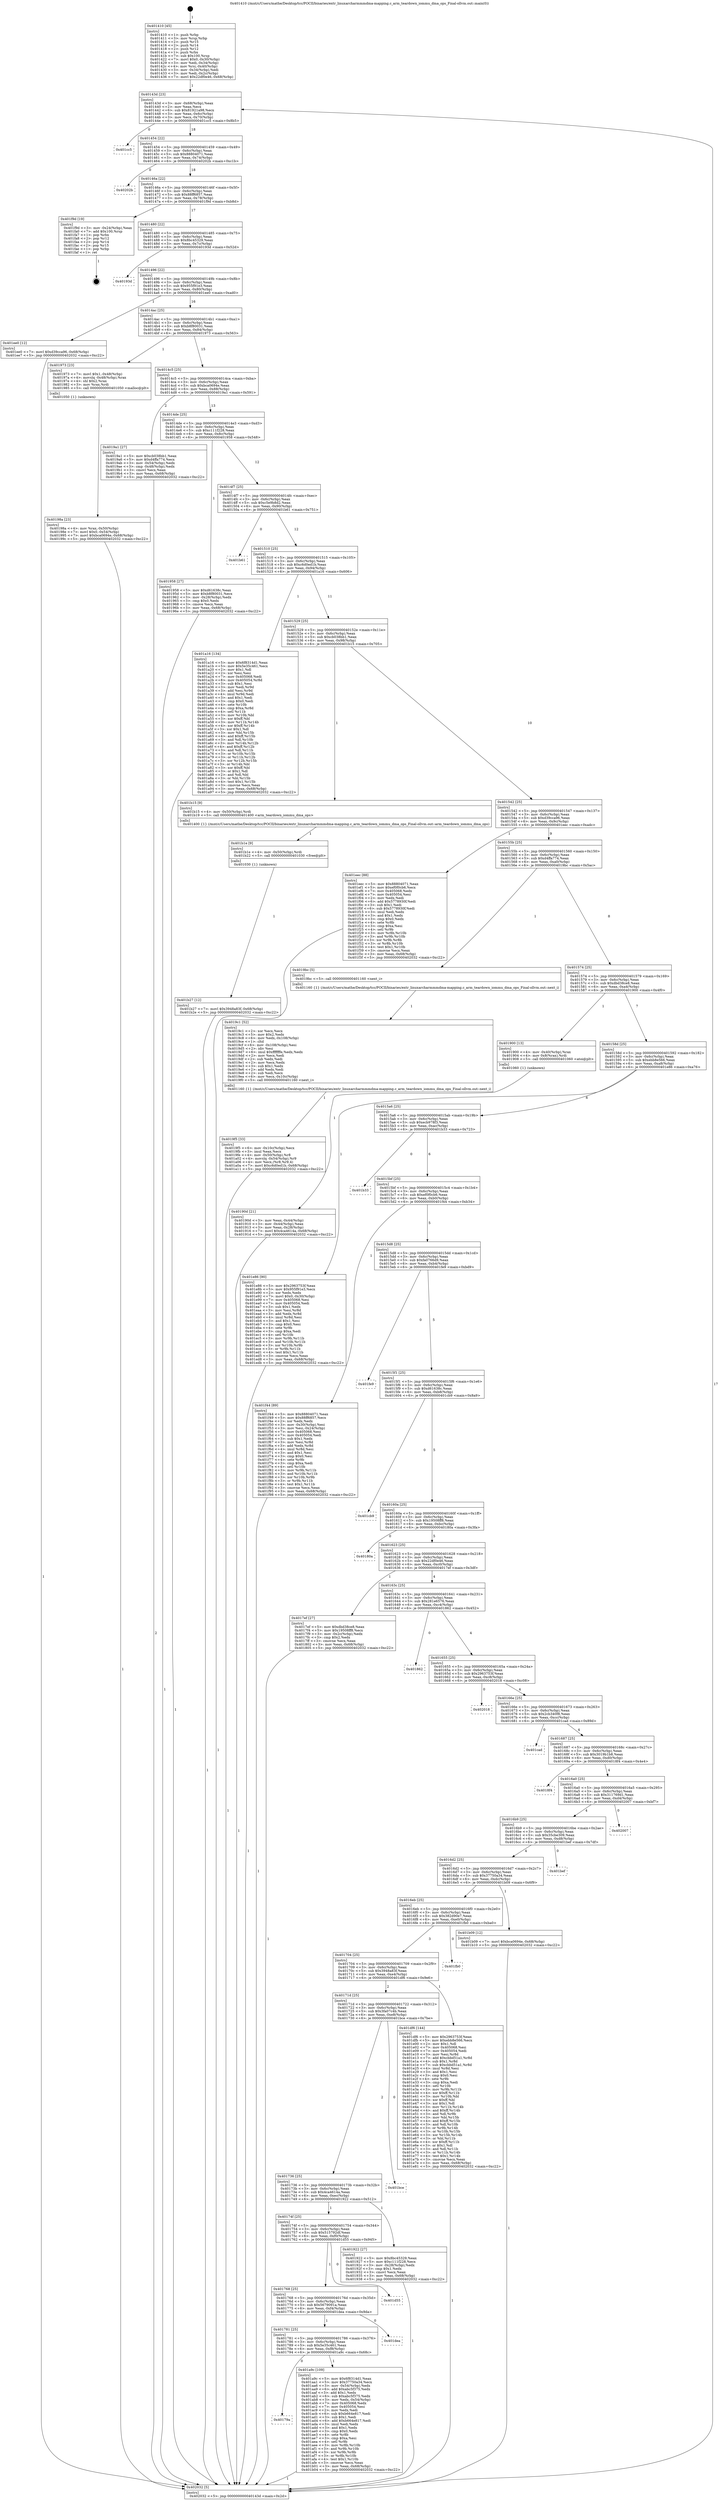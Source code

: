 digraph "0x401410" {
  label = "0x401410 (/mnt/c/Users/mathe/Desktop/tcc/POCII/binaries/extr_linuxarcharmmmdma-mapping.c_arm_teardown_iommu_dma_ops_Final-ollvm.out::main(0))"
  labelloc = "t"
  node[shape=record]

  Entry [label="",width=0.3,height=0.3,shape=circle,fillcolor=black,style=filled]
  "0x40143d" [label="{
     0x40143d [23]\l
     | [instrs]\l
     &nbsp;&nbsp;0x40143d \<+3\>: mov -0x68(%rbp),%eax\l
     &nbsp;&nbsp;0x401440 \<+2\>: mov %eax,%ecx\l
     &nbsp;&nbsp;0x401442 \<+6\>: sub $0x81921a98,%ecx\l
     &nbsp;&nbsp;0x401448 \<+3\>: mov %eax,-0x6c(%rbp)\l
     &nbsp;&nbsp;0x40144b \<+3\>: mov %ecx,-0x70(%rbp)\l
     &nbsp;&nbsp;0x40144e \<+6\>: je 0000000000401cc5 \<main+0x8b5\>\l
  }"]
  "0x401cc5" [label="{
     0x401cc5\l
  }", style=dashed]
  "0x401454" [label="{
     0x401454 [22]\l
     | [instrs]\l
     &nbsp;&nbsp;0x401454 \<+5\>: jmp 0000000000401459 \<main+0x49\>\l
     &nbsp;&nbsp;0x401459 \<+3\>: mov -0x6c(%rbp),%eax\l
     &nbsp;&nbsp;0x40145c \<+5\>: sub $0x88804071,%eax\l
     &nbsp;&nbsp;0x401461 \<+3\>: mov %eax,-0x74(%rbp)\l
     &nbsp;&nbsp;0x401464 \<+6\>: je 000000000040202b \<main+0xc1b\>\l
  }"]
  Exit [label="",width=0.3,height=0.3,shape=circle,fillcolor=black,style=filled,peripheries=2]
  "0x40202b" [label="{
     0x40202b\l
  }", style=dashed]
  "0x40146a" [label="{
     0x40146a [22]\l
     | [instrs]\l
     &nbsp;&nbsp;0x40146a \<+5\>: jmp 000000000040146f \<main+0x5f\>\l
     &nbsp;&nbsp;0x40146f \<+3\>: mov -0x6c(%rbp),%eax\l
     &nbsp;&nbsp;0x401472 \<+5\>: sub $0x88ff6857,%eax\l
     &nbsp;&nbsp;0x401477 \<+3\>: mov %eax,-0x78(%rbp)\l
     &nbsp;&nbsp;0x40147a \<+6\>: je 0000000000401f9d \<main+0xb8d\>\l
  }"]
  "0x401b27" [label="{
     0x401b27 [12]\l
     | [instrs]\l
     &nbsp;&nbsp;0x401b27 \<+7\>: movl $0x3948a83f,-0x68(%rbp)\l
     &nbsp;&nbsp;0x401b2e \<+5\>: jmp 0000000000402032 \<main+0xc22\>\l
  }"]
  "0x401f9d" [label="{
     0x401f9d [19]\l
     | [instrs]\l
     &nbsp;&nbsp;0x401f9d \<+3\>: mov -0x24(%rbp),%eax\l
     &nbsp;&nbsp;0x401fa0 \<+7\>: add $0x100,%rsp\l
     &nbsp;&nbsp;0x401fa7 \<+1\>: pop %rbx\l
     &nbsp;&nbsp;0x401fa8 \<+2\>: pop %r12\l
     &nbsp;&nbsp;0x401faa \<+2\>: pop %r14\l
     &nbsp;&nbsp;0x401fac \<+2\>: pop %r15\l
     &nbsp;&nbsp;0x401fae \<+1\>: pop %rbp\l
     &nbsp;&nbsp;0x401faf \<+1\>: ret\l
  }"]
  "0x401480" [label="{
     0x401480 [22]\l
     | [instrs]\l
     &nbsp;&nbsp;0x401480 \<+5\>: jmp 0000000000401485 \<main+0x75\>\l
     &nbsp;&nbsp;0x401485 \<+3\>: mov -0x6c(%rbp),%eax\l
     &nbsp;&nbsp;0x401488 \<+5\>: sub $0x8bc45329,%eax\l
     &nbsp;&nbsp;0x40148d \<+3\>: mov %eax,-0x7c(%rbp)\l
     &nbsp;&nbsp;0x401490 \<+6\>: je 000000000040193d \<main+0x52d\>\l
  }"]
  "0x401b1e" [label="{
     0x401b1e [9]\l
     | [instrs]\l
     &nbsp;&nbsp;0x401b1e \<+4\>: mov -0x50(%rbp),%rdi\l
     &nbsp;&nbsp;0x401b22 \<+5\>: call 0000000000401030 \<free@plt\>\l
     | [calls]\l
     &nbsp;&nbsp;0x401030 \{1\} (unknown)\l
  }"]
  "0x40193d" [label="{
     0x40193d\l
  }", style=dashed]
  "0x401496" [label="{
     0x401496 [22]\l
     | [instrs]\l
     &nbsp;&nbsp;0x401496 \<+5\>: jmp 000000000040149b \<main+0x8b\>\l
     &nbsp;&nbsp;0x40149b \<+3\>: mov -0x6c(%rbp),%eax\l
     &nbsp;&nbsp;0x40149e \<+5\>: sub $0x955f91e3,%eax\l
     &nbsp;&nbsp;0x4014a3 \<+3\>: mov %eax,-0x80(%rbp)\l
     &nbsp;&nbsp;0x4014a6 \<+6\>: je 0000000000401ee0 \<main+0xad0\>\l
  }"]
  "0x40179a" [label="{
     0x40179a\l
  }", style=dashed]
  "0x401ee0" [label="{
     0x401ee0 [12]\l
     | [instrs]\l
     &nbsp;&nbsp;0x401ee0 \<+7\>: movl $0xd39cca96,-0x68(%rbp)\l
     &nbsp;&nbsp;0x401ee7 \<+5\>: jmp 0000000000402032 \<main+0xc22\>\l
  }"]
  "0x4014ac" [label="{
     0x4014ac [25]\l
     | [instrs]\l
     &nbsp;&nbsp;0x4014ac \<+5\>: jmp 00000000004014b1 \<main+0xa1\>\l
     &nbsp;&nbsp;0x4014b1 \<+3\>: mov -0x6c(%rbp),%eax\l
     &nbsp;&nbsp;0x4014b4 \<+5\>: sub $0xb8f80031,%eax\l
     &nbsp;&nbsp;0x4014b9 \<+6\>: mov %eax,-0x84(%rbp)\l
     &nbsp;&nbsp;0x4014bf \<+6\>: je 0000000000401973 \<main+0x563\>\l
  }"]
  "0x401a9c" [label="{
     0x401a9c [109]\l
     | [instrs]\l
     &nbsp;&nbsp;0x401a9c \<+5\>: mov $0x6f8314d1,%eax\l
     &nbsp;&nbsp;0x401aa1 \<+5\>: mov $0x37750a34,%ecx\l
     &nbsp;&nbsp;0x401aa6 \<+3\>: mov -0x54(%rbp),%edx\l
     &nbsp;&nbsp;0x401aa9 \<+6\>: add $0xabc5f375,%edx\l
     &nbsp;&nbsp;0x401aaf \<+3\>: add $0x1,%edx\l
     &nbsp;&nbsp;0x401ab2 \<+6\>: sub $0xabc5f375,%edx\l
     &nbsp;&nbsp;0x401ab8 \<+3\>: mov %edx,-0x54(%rbp)\l
     &nbsp;&nbsp;0x401abb \<+7\>: mov 0x405068,%edx\l
     &nbsp;&nbsp;0x401ac2 \<+7\>: mov 0x405054,%esi\l
     &nbsp;&nbsp;0x401ac9 \<+2\>: mov %edx,%edi\l
     &nbsp;&nbsp;0x401acb \<+6\>: sub $0xb664e817,%edi\l
     &nbsp;&nbsp;0x401ad1 \<+3\>: sub $0x1,%edi\l
     &nbsp;&nbsp;0x401ad4 \<+6\>: add $0xb664e817,%edi\l
     &nbsp;&nbsp;0x401ada \<+3\>: imul %edi,%edx\l
     &nbsp;&nbsp;0x401add \<+3\>: and $0x1,%edx\l
     &nbsp;&nbsp;0x401ae0 \<+3\>: cmp $0x0,%edx\l
     &nbsp;&nbsp;0x401ae3 \<+4\>: sete %r8b\l
     &nbsp;&nbsp;0x401ae7 \<+3\>: cmp $0xa,%esi\l
     &nbsp;&nbsp;0x401aea \<+4\>: setl %r9b\l
     &nbsp;&nbsp;0x401aee \<+3\>: mov %r8b,%r10b\l
     &nbsp;&nbsp;0x401af1 \<+3\>: and %r9b,%r10b\l
     &nbsp;&nbsp;0x401af4 \<+3\>: xor %r9b,%r8b\l
     &nbsp;&nbsp;0x401af7 \<+3\>: or %r8b,%r10b\l
     &nbsp;&nbsp;0x401afa \<+4\>: test $0x1,%r10b\l
     &nbsp;&nbsp;0x401afe \<+3\>: cmovne %ecx,%eax\l
     &nbsp;&nbsp;0x401b01 \<+3\>: mov %eax,-0x68(%rbp)\l
     &nbsp;&nbsp;0x401b04 \<+5\>: jmp 0000000000402032 \<main+0xc22\>\l
  }"]
  "0x401973" [label="{
     0x401973 [23]\l
     | [instrs]\l
     &nbsp;&nbsp;0x401973 \<+7\>: movl $0x1,-0x48(%rbp)\l
     &nbsp;&nbsp;0x40197a \<+4\>: movslq -0x48(%rbp),%rax\l
     &nbsp;&nbsp;0x40197e \<+4\>: shl $0x2,%rax\l
     &nbsp;&nbsp;0x401982 \<+3\>: mov %rax,%rdi\l
     &nbsp;&nbsp;0x401985 \<+5\>: call 0000000000401050 \<malloc@plt\>\l
     | [calls]\l
     &nbsp;&nbsp;0x401050 \{1\} (unknown)\l
  }"]
  "0x4014c5" [label="{
     0x4014c5 [25]\l
     | [instrs]\l
     &nbsp;&nbsp;0x4014c5 \<+5\>: jmp 00000000004014ca \<main+0xba\>\l
     &nbsp;&nbsp;0x4014ca \<+3\>: mov -0x6c(%rbp),%eax\l
     &nbsp;&nbsp;0x4014cd \<+5\>: sub $0xbca0694e,%eax\l
     &nbsp;&nbsp;0x4014d2 \<+6\>: mov %eax,-0x88(%rbp)\l
     &nbsp;&nbsp;0x4014d8 \<+6\>: je 00000000004019a1 \<main+0x591\>\l
  }"]
  "0x401781" [label="{
     0x401781 [25]\l
     | [instrs]\l
     &nbsp;&nbsp;0x401781 \<+5\>: jmp 0000000000401786 \<main+0x376\>\l
     &nbsp;&nbsp;0x401786 \<+3\>: mov -0x6c(%rbp),%eax\l
     &nbsp;&nbsp;0x401789 \<+5\>: sub $0x5e35c461,%eax\l
     &nbsp;&nbsp;0x40178e \<+6\>: mov %eax,-0xf8(%rbp)\l
     &nbsp;&nbsp;0x401794 \<+6\>: je 0000000000401a9c \<main+0x68c\>\l
  }"]
  "0x4019a1" [label="{
     0x4019a1 [27]\l
     | [instrs]\l
     &nbsp;&nbsp;0x4019a1 \<+5\>: mov $0xcb038bb1,%eax\l
     &nbsp;&nbsp;0x4019a6 \<+5\>: mov $0xd4ffa774,%ecx\l
     &nbsp;&nbsp;0x4019ab \<+3\>: mov -0x54(%rbp),%edx\l
     &nbsp;&nbsp;0x4019ae \<+3\>: cmp -0x48(%rbp),%edx\l
     &nbsp;&nbsp;0x4019b1 \<+3\>: cmovl %ecx,%eax\l
     &nbsp;&nbsp;0x4019b4 \<+3\>: mov %eax,-0x68(%rbp)\l
     &nbsp;&nbsp;0x4019b7 \<+5\>: jmp 0000000000402032 \<main+0xc22\>\l
  }"]
  "0x4014de" [label="{
     0x4014de [25]\l
     | [instrs]\l
     &nbsp;&nbsp;0x4014de \<+5\>: jmp 00000000004014e3 \<main+0xd3\>\l
     &nbsp;&nbsp;0x4014e3 \<+3\>: mov -0x6c(%rbp),%eax\l
     &nbsp;&nbsp;0x4014e6 \<+5\>: sub $0xc111f228,%eax\l
     &nbsp;&nbsp;0x4014eb \<+6\>: mov %eax,-0x8c(%rbp)\l
     &nbsp;&nbsp;0x4014f1 \<+6\>: je 0000000000401958 \<main+0x548\>\l
  }"]
  "0x401dea" [label="{
     0x401dea\l
  }", style=dashed]
  "0x401958" [label="{
     0x401958 [27]\l
     | [instrs]\l
     &nbsp;&nbsp;0x401958 \<+5\>: mov $0xd61638c,%eax\l
     &nbsp;&nbsp;0x40195d \<+5\>: mov $0xb8f80031,%ecx\l
     &nbsp;&nbsp;0x401962 \<+3\>: mov -0x28(%rbp),%edx\l
     &nbsp;&nbsp;0x401965 \<+3\>: cmp $0x0,%edx\l
     &nbsp;&nbsp;0x401968 \<+3\>: cmove %ecx,%eax\l
     &nbsp;&nbsp;0x40196b \<+3\>: mov %eax,-0x68(%rbp)\l
     &nbsp;&nbsp;0x40196e \<+5\>: jmp 0000000000402032 \<main+0xc22\>\l
  }"]
  "0x4014f7" [label="{
     0x4014f7 [25]\l
     | [instrs]\l
     &nbsp;&nbsp;0x4014f7 \<+5\>: jmp 00000000004014fc \<main+0xec\>\l
     &nbsp;&nbsp;0x4014fc \<+3\>: mov -0x6c(%rbp),%eax\l
     &nbsp;&nbsp;0x4014ff \<+5\>: sub $0xc5e9b8d2,%eax\l
     &nbsp;&nbsp;0x401504 \<+6\>: mov %eax,-0x90(%rbp)\l
     &nbsp;&nbsp;0x40150a \<+6\>: je 0000000000401b61 \<main+0x751\>\l
  }"]
  "0x401768" [label="{
     0x401768 [25]\l
     | [instrs]\l
     &nbsp;&nbsp;0x401768 \<+5\>: jmp 000000000040176d \<main+0x35d\>\l
     &nbsp;&nbsp;0x40176d \<+3\>: mov -0x6c(%rbp),%eax\l
     &nbsp;&nbsp;0x401770 \<+5\>: sub $0x5679091a,%eax\l
     &nbsp;&nbsp;0x401775 \<+6\>: mov %eax,-0xf4(%rbp)\l
     &nbsp;&nbsp;0x40177b \<+6\>: je 0000000000401dea \<main+0x9da\>\l
  }"]
  "0x401b61" [label="{
     0x401b61\l
  }", style=dashed]
  "0x401510" [label="{
     0x401510 [25]\l
     | [instrs]\l
     &nbsp;&nbsp;0x401510 \<+5\>: jmp 0000000000401515 \<main+0x105\>\l
     &nbsp;&nbsp;0x401515 \<+3\>: mov -0x6c(%rbp),%eax\l
     &nbsp;&nbsp;0x401518 \<+5\>: sub $0xc6d0ed1b,%eax\l
     &nbsp;&nbsp;0x40151d \<+6\>: mov %eax,-0x94(%rbp)\l
     &nbsp;&nbsp;0x401523 \<+6\>: je 0000000000401a16 \<main+0x606\>\l
  }"]
  "0x401d55" [label="{
     0x401d55\l
  }", style=dashed]
  "0x401a16" [label="{
     0x401a16 [134]\l
     | [instrs]\l
     &nbsp;&nbsp;0x401a16 \<+5\>: mov $0x6f8314d1,%eax\l
     &nbsp;&nbsp;0x401a1b \<+5\>: mov $0x5e35c461,%ecx\l
     &nbsp;&nbsp;0x401a20 \<+2\>: mov $0x1,%dl\l
     &nbsp;&nbsp;0x401a22 \<+2\>: xor %esi,%esi\l
     &nbsp;&nbsp;0x401a24 \<+7\>: mov 0x405068,%edi\l
     &nbsp;&nbsp;0x401a2b \<+8\>: mov 0x405054,%r8d\l
     &nbsp;&nbsp;0x401a33 \<+3\>: sub $0x1,%esi\l
     &nbsp;&nbsp;0x401a36 \<+3\>: mov %edi,%r9d\l
     &nbsp;&nbsp;0x401a39 \<+3\>: add %esi,%r9d\l
     &nbsp;&nbsp;0x401a3c \<+4\>: imul %r9d,%edi\l
     &nbsp;&nbsp;0x401a40 \<+3\>: and $0x1,%edi\l
     &nbsp;&nbsp;0x401a43 \<+3\>: cmp $0x0,%edi\l
     &nbsp;&nbsp;0x401a46 \<+4\>: sete %r10b\l
     &nbsp;&nbsp;0x401a4a \<+4\>: cmp $0xa,%r8d\l
     &nbsp;&nbsp;0x401a4e \<+4\>: setl %r11b\l
     &nbsp;&nbsp;0x401a52 \<+3\>: mov %r10b,%bl\l
     &nbsp;&nbsp;0x401a55 \<+3\>: xor $0xff,%bl\l
     &nbsp;&nbsp;0x401a58 \<+3\>: mov %r11b,%r14b\l
     &nbsp;&nbsp;0x401a5b \<+4\>: xor $0xff,%r14b\l
     &nbsp;&nbsp;0x401a5f \<+3\>: xor $0x1,%dl\l
     &nbsp;&nbsp;0x401a62 \<+3\>: mov %bl,%r15b\l
     &nbsp;&nbsp;0x401a65 \<+4\>: and $0xff,%r15b\l
     &nbsp;&nbsp;0x401a69 \<+3\>: and %dl,%r10b\l
     &nbsp;&nbsp;0x401a6c \<+3\>: mov %r14b,%r12b\l
     &nbsp;&nbsp;0x401a6f \<+4\>: and $0xff,%r12b\l
     &nbsp;&nbsp;0x401a73 \<+3\>: and %dl,%r11b\l
     &nbsp;&nbsp;0x401a76 \<+3\>: or %r10b,%r15b\l
     &nbsp;&nbsp;0x401a79 \<+3\>: or %r11b,%r12b\l
     &nbsp;&nbsp;0x401a7c \<+3\>: xor %r12b,%r15b\l
     &nbsp;&nbsp;0x401a7f \<+3\>: or %r14b,%bl\l
     &nbsp;&nbsp;0x401a82 \<+3\>: xor $0xff,%bl\l
     &nbsp;&nbsp;0x401a85 \<+3\>: or $0x1,%dl\l
     &nbsp;&nbsp;0x401a88 \<+2\>: and %dl,%bl\l
     &nbsp;&nbsp;0x401a8a \<+3\>: or %bl,%r15b\l
     &nbsp;&nbsp;0x401a8d \<+4\>: test $0x1,%r15b\l
     &nbsp;&nbsp;0x401a91 \<+3\>: cmovne %ecx,%eax\l
     &nbsp;&nbsp;0x401a94 \<+3\>: mov %eax,-0x68(%rbp)\l
     &nbsp;&nbsp;0x401a97 \<+5\>: jmp 0000000000402032 \<main+0xc22\>\l
  }"]
  "0x401529" [label="{
     0x401529 [25]\l
     | [instrs]\l
     &nbsp;&nbsp;0x401529 \<+5\>: jmp 000000000040152e \<main+0x11e\>\l
     &nbsp;&nbsp;0x40152e \<+3\>: mov -0x6c(%rbp),%eax\l
     &nbsp;&nbsp;0x401531 \<+5\>: sub $0xcb038bb1,%eax\l
     &nbsp;&nbsp;0x401536 \<+6\>: mov %eax,-0x98(%rbp)\l
     &nbsp;&nbsp;0x40153c \<+6\>: je 0000000000401b15 \<main+0x705\>\l
  }"]
  "0x4019f5" [label="{
     0x4019f5 [33]\l
     | [instrs]\l
     &nbsp;&nbsp;0x4019f5 \<+6\>: mov -0x10c(%rbp),%ecx\l
     &nbsp;&nbsp;0x4019fb \<+3\>: imul %eax,%ecx\l
     &nbsp;&nbsp;0x4019fe \<+4\>: mov -0x50(%rbp),%r8\l
     &nbsp;&nbsp;0x401a02 \<+4\>: movslq -0x54(%rbp),%r9\l
     &nbsp;&nbsp;0x401a06 \<+4\>: mov %ecx,(%r8,%r9,4)\l
     &nbsp;&nbsp;0x401a0a \<+7\>: movl $0xc6d0ed1b,-0x68(%rbp)\l
     &nbsp;&nbsp;0x401a11 \<+5\>: jmp 0000000000402032 \<main+0xc22\>\l
  }"]
  "0x401b15" [label="{
     0x401b15 [9]\l
     | [instrs]\l
     &nbsp;&nbsp;0x401b15 \<+4\>: mov -0x50(%rbp),%rdi\l
     &nbsp;&nbsp;0x401b19 \<+5\>: call 0000000000401400 \<arm_teardown_iommu_dma_ops\>\l
     | [calls]\l
     &nbsp;&nbsp;0x401400 \{1\} (/mnt/c/Users/mathe/Desktop/tcc/POCII/binaries/extr_linuxarcharmmmdma-mapping.c_arm_teardown_iommu_dma_ops_Final-ollvm.out::arm_teardown_iommu_dma_ops)\l
  }"]
  "0x401542" [label="{
     0x401542 [25]\l
     | [instrs]\l
     &nbsp;&nbsp;0x401542 \<+5\>: jmp 0000000000401547 \<main+0x137\>\l
     &nbsp;&nbsp;0x401547 \<+3\>: mov -0x6c(%rbp),%eax\l
     &nbsp;&nbsp;0x40154a \<+5\>: sub $0xd39cca96,%eax\l
     &nbsp;&nbsp;0x40154f \<+6\>: mov %eax,-0x9c(%rbp)\l
     &nbsp;&nbsp;0x401555 \<+6\>: je 0000000000401eec \<main+0xadc\>\l
  }"]
  "0x4019c1" [label="{
     0x4019c1 [52]\l
     | [instrs]\l
     &nbsp;&nbsp;0x4019c1 \<+2\>: xor %ecx,%ecx\l
     &nbsp;&nbsp;0x4019c3 \<+5\>: mov $0x2,%edx\l
     &nbsp;&nbsp;0x4019c8 \<+6\>: mov %edx,-0x108(%rbp)\l
     &nbsp;&nbsp;0x4019ce \<+1\>: cltd\l
     &nbsp;&nbsp;0x4019cf \<+6\>: mov -0x108(%rbp),%esi\l
     &nbsp;&nbsp;0x4019d5 \<+2\>: idiv %esi\l
     &nbsp;&nbsp;0x4019d7 \<+6\>: imul $0xfffffffe,%edx,%edx\l
     &nbsp;&nbsp;0x4019dd \<+2\>: mov %ecx,%edi\l
     &nbsp;&nbsp;0x4019df \<+2\>: sub %edx,%edi\l
     &nbsp;&nbsp;0x4019e1 \<+2\>: mov %ecx,%edx\l
     &nbsp;&nbsp;0x4019e3 \<+3\>: sub $0x1,%edx\l
     &nbsp;&nbsp;0x4019e6 \<+2\>: add %edx,%edi\l
     &nbsp;&nbsp;0x4019e8 \<+2\>: sub %edi,%ecx\l
     &nbsp;&nbsp;0x4019ea \<+6\>: mov %ecx,-0x10c(%rbp)\l
     &nbsp;&nbsp;0x4019f0 \<+5\>: call 0000000000401160 \<next_i\>\l
     | [calls]\l
     &nbsp;&nbsp;0x401160 \{1\} (/mnt/c/Users/mathe/Desktop/tcc/POCII/binaries/extr_linuxarcharmmmdma-mapping.c_arm_teardown_iommu_dma_ops_Final-ollvm.out::next_i)\l
  }"]
  "0x401eec" [label="{
     0x401eec [88]\l
     | [instrs]\l
     &nbsp;&nbsp;0x401eec \<+5\>: mov $0x88804071,%eax\l
     &nbsp;&nbsp;0x401ef1 \<+5\>: mov $0xef0f0cb6,%ecx\l
     &nbsp;&nbsp;0x401ef6 \<+7\>: mov 0x405068,%edx\l
     &nbsp;&nbsp;0x401efd \<+7\>: mov 0x405054,%esi\l
     &nbsp;&nbsp;0x401f04 \<+2\>: mov %edx,%edi\l
     &nbsp;&nbsp;0x401f06 \<+6\>: add $0x5778930f,%edi\l
     &nbsp;&nbsp;0x401f0c \<+3\>: sub $0x1,%edi\l
     &nbsp;&nbsp;0x401f0f \<+6\>: sub $0x5778930f,%edi\l
     &nbsp;&nbsp;0x401f15 \<+3\>: imul %edi,%edx\l
     &nbsp;&nbsp;0x401f18 \<+3\>: and $0x1,%edx\l
     &nbsp;&nbsp;0x401f1b \<+3\>: cmp $0x0,%edx\l
     &nbsp;&nbsp;0x401f1e \<+4\>: sete %r8b\l
     &nbsp;&nbsp;0x401f22 \<+3\>: cmp $0xa,%esi\l
     &nbsp;&nbsp;0x401f25 \<+4\>: setl %r9b\l
     &nbsp;&nbsp;0x401f29 \<+3\>: mov %r8b,%r10b\l
     &nbsp;&nbsp;0x401f2c \<+3\>: and %r9b,%r10b\l
     &nbsp;&nbsp;0x401f2f \<+3\>: xor %r9b,%r8b\l
     &nbsp;&nbsp;0x401f32 \<+3\>: or %r8b,%r10b\l
     &nbsp;&nbsp;0x401f35 \<+4\>: test $0x1,%r10b\l
     &nbsp;&nbsp;0x401f39 \<+3\>: cmovne %ecx,%eax\l
     &nbsp;&nbsp;0x401f3c \<+3\>: mov %eax,-0x68(%rbp)\l
     &nbsp;&nbsp;0x401f3f \<+5\>: jmp 0000000000402032 \<main+0xc22\>\l
  }"]
  "0x40155b" [label="{
     0x40155b [25]\l
     | [instrs]\l
     &nbsp;&nbsp;0x40155b \<+5\>: jmp 0000000000401560 \<main+0x150\>\l
     &nbsp;&nbsp;0x401560 \<+3\>: mov -0x6c(%rbp),%eax\l
     &nbsp;&nbsp;0x401563 \<+5\>: sub $0xd4ffa774,%eax\l
     &nbsp;&nbsp;0x401568 \<+6\>: mov %eax,-0xa0(%rbp)\l
     &nbsp;&nbsp;0x40156e \<+6\>: je 00000000004019bc \<main+0x5ac\>\l
  }"]
  "0x40198a" [label="{
     0x40198a [23]\l
     | [instrs]\l
     &nbsp;&nbsp;0x40198a \<+4\>: mov %rax,-0x50(%rbp)\l
     &nbsp;&nbsp;0x40198e \<+7\>: movl $0x0,-0x54(%rbp)\l
     &nbsp;&nbsp;0x401995 \<+7\>: movl $0xbca0694e,-0x68(%rbp)\l
     &nbsp;&nbsp;0x40199c \<+5\>: jmp 0000000000402032 \<main+0xc22\>\l
  }"]
  "0x4019bc" [label="{
     0x4019bc [5]\l
     | [instrs]\l
     &nbsp;&nbsp;0x4019bc \<+5\>: call 0000000000401160 \<next_i\>\l
     | [calls]\l
     &nbsp;&nbsp;0x401160 \{1\} (/mnt/c/Users/mathe/Desktop/tcc/POCII/binaries/extr_linuxarcharmmmdma-mapping.c_arm_teardown_iommu_dma_ops_Final-ollvm.out::next_i)\l
  }"]
  "0x401574" [label="{
     0x401574 [25]\l
     | [instrs]\l
     &nbsp;&nbsp;0x401574 \<+5\>: jmp 0000000000401579 \<main+0x169\>\l
     &nbsp;&nbsp;0x401579 \<+3\>: mov -0x6c(%rbp),%eax\l
     &nbsp;&nbsp;0x40157c \<+5\>: sub $0xdbd38ce8,%eax\l
     &nbsp;&nbsp;0x401581 \<+6\>: mov %eax,-0xa4(%rbp)\l
     &nbsp;&nbsp;0x401587 \<+6\>: je 0000000000401900 \<main+0x4f0\>\l
  }"]
  "0x40174f" [label="{
     0x40174f [25]\l
     | [instrs]\l
     &nbsp;&nbsp;0x40174f \<+5\>: jmp 0000000000401754 \<main+0x344\>\l
     &nbsp;&nbsp;0x401754 \<+3\>: mov -0x6c(%rbp),%eax\l
     &nbsp;&nbsp;0x401757 \<+5\>: sub $0x515792df,%eax\l
     &nbsp;&nbsp;0x40175c \<+6\>: mov %eax,-0xf0(%rbp)\l
     &nbsp;&nbsp;0x401762 \<+6\>: je 0000000000401d55 \<main+0x945\>\l
  }"]
  "0x401900" [label="{
     0x401900 [13]\l
     | [instrs]\l
     &nbsp;&nbsp;0x401900 \<+4\>: mov -0x40(%rbp),%rax\l
     &nbsp;&nbsp;0x401904 \<+4\>: mov 0x8(%rax),%rdi\l
     &nbsp;&nbsp;0x401908 \<+5\>: call 0000000000401060 \<atoi@plt\>\l
     | [calls]\l
     &nbsp;&nbsp;0x401060 \{1\} (unknown)\l
  }"]
  "0x40158d" [label="{
     0x40158d [25]\l
     | [instrs]\l
     &nbsp;&nbsp;0x40158d \<+5\>: jmp 0000000000401592 \<main+0x182\>\l
     &nbsp;&nbsp;0x401592 \<+3\>: mov -0x6c(%rbp),%eax\l
     &nbsp;&nbsp;0x401595 \<+5\>: sub $0xebb8e566,%eax\l
     &nbsp;&nbsp;0x40159a \<+6\>: mov %eax,-0xa8(%rbp)\l
     &nbsp;&nbsp;0x4015a0 \<+6\>: je 0000000000401e86 \<main+0xa76\>\l
  }"]
  "0x401922" [label="{
     0x401922 [27]\l
     | [instrs]\l
     &nbsp;&nbsp;0x401922 \<+5\>: mov $0x8bc45329,%eax\l
     &nbsp;&nbsp;0x401927 \<+5\>: mov $0xc111f228,%ecx\l
     &nbsp;&nbsp;0x40192c \<+3\>: mov -0x28(%rbp),%edx\l
     &nbsp;&nbsp;0x40192f \<+3\>: cmp $0x1,%edx\l
     &nbsp;&nbsp;0x401932 \<+3\>: cmovl %ecx,%eax\l
     &nbsp;&nbsp;0x401935 \<+3\>: mov %eax,-0x68(%rbp)\l
     &nbsp;&nbsp;0x401938 \<+5\>: jmp 0000000000402032 \<main+0xc22\>\l
  }"]
  "0x401e86" [label="{
     0x401e86 [90]\l
     | [instrs]\l
     &nbsp;&nbsp;0x401e86 \<+5\>: mov $0x2963753f,%eax\l
     &nbsp;&nbsp;0x401e8b \<+5\>: mov $0x955f91e3,%ecx\l
     &nbsp;&nbsp;0x401e90 \<+2\>: xor %edx,%edx\l
     &nbsp;&nbsp;0x401e92 \<+7\>: movl $0x0,-0x30(%rbp)\l
     &nbsp;&nbsp;0x401e99 \<+7\>: mov 0x405068,%esi\l
     &nbsp;&nbsp;0x401ea0 \<+7\>: mov 0x405054,%edi\l
     &nbsp;&nbsp;0x401ea7 \<+3\>: sub $0x1,%edx\l
     &nbsp;&nbsp;0x401eaa \<+3\>: mov %esi,%r8d\l
     &nbsp;&nbsp;0x401ead \<+3\>: add %edx,%r8d\l
     &nbsp;&nbsp;0x401eb0 \<+4\>: imul %r8d,%esi\l
     &nbsp;&nbsp;0x401eb4 \<+3\>: and $0x1,%esi\l
     &nbsp;&nbsp;0x401eb7 \<+3\>: cmp $0x0,%esi\l
     &nbsp;&nbsp;0x401eba \<+4\>: sete %r9b\l
     &nbsp;&nbsp;0x401ebe \<+3\>: cmp $0xa,%edi\l
     &nbsp;&nbsp;0x401ec1 \<+4\>: setl %r10b\l
     &nbsp;&nbsp;0x401ec5 \<+3\>: mov %r9b,%r11b\l
     &nbsp;&nbsp;0x401ec8 \<+3\>: and %r10b,%r11b\l
     &nbsp;&nbsp;0x401ecb \<+3\>: xor %r10b,%r9b\l
     &nbsp;&nbsp;0x401ece \<+3\>: or %r9b,%r11b\l
     &nbsp;&nbsp;0x401ed1 \<+4\>: test $0x1,%r11b\l
     &nbsp;&nbsp;0x401ed5 \<+3\>: cmovne %ecx,%eax\l
     &nbsp;&nbsp;0x401ed8 \<+3\>: mov %eax,-0x68(%rbp)\l
     &nbsp;&nbsp;0x401edb \<+5\>: jmp 0000000000402032 \<main+0xc22\>\l
  }"]
  "0x4015a6" [label="{
     0x4015a6 [25]\l
     | [instrs]\l
     &nbsp;&nbsp;0x4015a6 \<+5\>: jmp 00000000004015ab \<main+0x19b\>\l
     &nbsp;&nbsp;0x4015ab \<+3\>: mov -0x6c(%rbp),%eax\l
     &nbsp;&nbsp;0x4015ae \<+5\>: sub $0xecb978f3,%eax\l
     &nbsp;&nbsp;0x4015b3 \<+6\>: mov %eax,-0xac(%rbp)\l
     &nbsp;&nbsp;0x4015b9 \<+6\>: je 0000000000401b33 \<main+0x723\>\l
  }"]
  "0x401736" [label="{
     0x401736 [25]\l
     | [instrs]\l
     &nbsp;&nbsp;0x401736 \<+5\>: jmp 000000000040173b \<main+0x32b\>\l
     &nbsp;&nbsp;0x40173b \<+3\>: mov -0x6c(%rbp),%eax\l
     &nbsp;&nbsp;0x40173e \<+5\>: sub $0x4ca4614a,%eax\l
     &nbsp;&nbsp;0x401743 \<+6\>: mov %eax,-0xec(%rbp)\l
     &nbsp;&nbsp;0x401749 \<+6\>: je 0000000000401922 \<main+0x512\>\l
  }"]
  "0x401b33" [label="{
     0x401b33\l
  }", style=dashed]
  "0x4015bf" [label="{
     0x4015bf [25]\l
     | [instrs]\l
     &nbsp;&nbsp;0x4015bf \<+5\>: jmp 00000000004015c4 \<main+0x1b4\>\l
     &nbsp;&nbsp;0x4015c4 \<+3\>: mov -0x6c(%rbp),%eax\l
     &nbsp;&nbsp;0x4015c7 \<+5\>: sub $0xef0f0cb6,%eax\l
     &nbsp;&nbsp;0x4015cc \<+6\>: mov %eax,-0xb0(%rbp)\l
     &nbsp;&nbsp;0x4015d2 \<+6\>: je 0000000000401f44 \<main+0xb34\>\l
  }"]
  "0x401bce" [label="{
     0x401bce\l
  }", style=dashed]
  "0x401f44" [label="{
     0x401f44 [89]\l
     | [instrs]\l
     &nbsp;&nbsp;0x401f44 \<+5\>: mov $0x88804071,%eax\l
     &nbsp;&nbsp;0x401f49 \<+5\>: mov $0x88ff6857,%ecx\l
     &nbsp;&nbsp;0x401f4e \<+2\>: xor %edx,%edx\l
     &nbsp;&nbsp;0x401f50 \<+3\>: mov -0x30(%rbp),%esi\l
     &nbsp;&nbsp;0x401f53 \<+3\>: mov %esi,-0x24(%rbp)\l
     &nbsp;&nbsp;0x401f56 \<+7\>: mov 0x405068,%esi\l
     &nbsp;&nbsp;0x401f5d \<+7\>: mov 0x405054,%edi\l
     &nbsp;&nbsp;0x401f64 \<+3\>: sub $0x1,%edx\l
     &nbsp;&nbsp;0x401f67 \<+3\>: mov %esi,%r8d\l
     &nbsp;&nbsp;0x401f6a \<+3\>: add %edx,%r8d\l
     &nbsp;&nbsp;0x401f6d \<+4\>: imul %r8d,%esi\l
     &nbsp;&nbsp;0x401f71 \<+3\>: and $0x1,%esi\l
     &nbsp;&nbsp;0x401f74 \<+3\>: cmp $0x0,%esi\l
     &nbsp;&nbsp;0x401f77 \<+4\>: sete %r9b\l
     &nbsp;&nbsp;0x401f7b \<+3\>: cmp $0xa,%edi\l
     &nbsp;&nbsp;0x401f7e \<+4\>: setl %r10b\l
     &nbsp;&nbsp;0x401f82 \<+3\>: mov %r9b,%r11b\l
     &nbsp;&nbsp;0x401f85 \<+3\>: and %r10b,%r11b\l
     &nbsp;&nbsp;0x401f88 \<+3\>: xor %r10b,%r9b\l
     &nbsp;&nbsp;0x401f8b \<+3\>: or %r9b,%r11b\l
     &nbsp;&nbsp;0x401f8e \<+4\>: test $0x1,%r11b\l
     &nbsp;&nbsp;0x401f92 \<+3\>: cmovne %ecx,%eax\l
     &nbsp;&nbsp;0x401f95 \<+3\>: mov %eax,-0x68(%rbp)\l
     &nbsp;&nbsp;0x401f98 \<+5\>: jmp 0000000000402032 \<main+0xc22\>\l
  }"]
  "0x4015d8" [label="{
     0x4015d8 [25]\l
     | [instrs]\l
     &nbsp;&nbsp;0x4015d8 \<+5\>: jmp 00000000004015dd \<main+0x1cd\>\l
     &nbsp;&nbsp;0x4015dd \<+3\>: mov -0x6c(%rbp),%eax\l
     &nbsp;&nbsp;0x4015e0 \<+5\>: sub $0xfa0766d9,%eax\l
     &nbsp;&nbsp;0x4015e5 \<+6\>: mov %eax,-0xb4(%rbp)\l
     &nbsp;&nbsp;0x4015eb \<+6\>: je 0000000000401fe9 \<main+0xbd9\>\l
  }"]
  "0x40171d" [label="{
     0x40171d [25]\l
     | [instrs]\l
     &nbsp;&nbsp;0x40171d \<+5\>: jmp 0000000000401722 \<main+0x312\>\l
     &nbsp;&nbsp;0x401722 \<+3\>: mov -0x6c(%rbp),%eax\l
     &nbsp;&nbsp;0x401725 \<+5\>: sub $0x3fa07c4b,%eax\l
     &nbsp;&nbsp;0x40172a \<+6\>: mov %eax,-0xe8(%rbp)\l
     &nbsp;&nbsp;0x401730 \<+6\>: je 0000000000401bce \<main+0x7be\>\l
  }"]
  "0x401fe9" [label="{
     0x401fe9\l
  }", style=dashed]
  "0x4015f1" [label="{
     0x4015f1 [25]\l
     | [instrs]\l
     &nbsp;&nbsp;0x4015f1 \<+5\>: jmp 00000000004015f6 \<main+0x1e6\>\l
     &nbsp;&nbsp;0x4015f6 \<+3\>: mov -0x6c(%rbp),%eax\l
     &nbsp;&nbsp;0x4015f9 \<+5\>: sub $0xd61638c,%eax\l
     &nbsp;&nbsp;0x4015fe \<+6\>: mov %eax,-0xb8(%rbp)\l
     &nbsp;&nbsp;0x401604 \<+6\>: je 0000000000401cb9 \<main+0x8a9\>\l
  }"]
  "0x401df6" [label="{
     0x401df6 [144]\l
     | [instrs]\l
     &nbsp;&nbsp;0x401df6 \<+5\>: mov $0x2963753f,%eax\l
     &nbsp;&nbsp;0x401dfb \<+5\>: mov $0xebb8e566,%ecx\l
     &nbsp;&nbsp;0x401e00 \<+2\>: mov $0x1,%dl\l
     &nbsp;&nbsp;0x401e02 \<+7\>: mov 0x405068,%esi\l
     &nbsp;&nbsp;0x401e09 \<+7\>: mov 0x405054,%edi\l
     &nbsp;&nbsp;0x401e10 \<+3\>: mov %esi,%r8d\l
     &nbsp;&nbsp;0x401e13 \<+7\>: add $0xcbbd51a1,%r8d\l
     &nbsp;&nbsp;0x401e1a \<+4\>: sub $0x1,%r8d\l
     &nbsp;&nbsp;0x401e1e \<+7\>: sub $0xcbbd51a1,%r8d\l
     &nbsp;&nbsp;0x401e25 \<+4\>: imul %r8d,%esi\l
     &nbsp;&nbsp;0x401e29 \<+3\>: and $0x1,%esi\l
     &nbsp;&nbsp;0x401e2c \<+3\>: cmp $0x0,%esi\l
     &nbsp;&nbsp;0x401e2f \<+4\>: sete %r9b\l
     &nbsp;&nbsp;0x401e33 \<+3\>: cmp $0xa,%edi\l
     &nbsp;&nbsp;0x401e36 \<+4\>: setl %r10b\l
     &nbsp;&nbsp;0x401e3a \<+3\>: mov %r9b,%r11b\l
     &nbsp;&nbsp;0x401e3d \<+4\>: xor $0xff,%r11b\l
     &nbsp;&nbsp;0x401e41 \<+3\>: mov %r10b,%bl\l
     &nbsp;&nbsp;0x401e44 \<+3\>: xor $0xff,%bl\l
     &nbsp;&nbsp;0x401e47 \<+3\>: xor $0x1,%dl\l
     &nbsp;&nbsp;0x401e4a \<+3\>: mov %r11b,%r14b\l
     &nbsp;&nbsp;0x401e4d \<+4\>: and $0xff,%r14b\l
     &nbsp;&nbsp;0x401e51 \<+3\>: and %dl,%r9b\l
     &nbsp;&nbsp;0x401e54 \<+3\>: mov %bl,%r15b\l
     &nbsp;&nbsp;0x401e57 \<+4\>: and $0xff,%r15b\l
     &nbsp;&nbsp;0x401e5b \<+3\>: and %dl,%r10b\l
     &nbsp;&nbsp;0x401e5e \<+3\>: or %r9b,%r14b\l
     &nbsp;&nbsp;0x401e61 \<+3\>: or %r10b,%r15b\l
     &nbsp;&nbsp;0x401e64 \<+3\>: xor %r15b,%r14b\l
     &nbsp;&nbsp;0x401e67 \<+3\>: or %bl,%r11b\l
     &nbsp;&nbsp;0x401e6a \<+4\>: xor $0xff,%r11b\l
     &nbsp;&nbsp;0x401e6e \<+3\>: or $0x1,%dl\l
     &nbsp;&nbsp;0x401e71 \<+3\>: and %dl,%r11b\l
     &nbsp;&nbsp;0x401e74 \<+3\>: or %r11b,%r14b\l
     &nbsp;&nbsp;0x401e77 \<+4\>: test $0x1,%r14b\l
     &nbsp;&nbsp;0x401e7b \<+3\>: cmovne %ecx,%eax\l
     &nbsp;&nbsp;0x401e7e \<+3\>: mov %eax,-0x68(%rbp)\l
     &nbsp;&nbsp;0x401e81 \<+5\>: jmp 0000000000402032 \<main+0xc22\>\l
  }"]
  "0x401cb9" [label="{
     0x401cb9\l
  }", style=dashed]
  "0x40160a" [label="{
     0x40160a [25]\l
     | [instrs]\l
     &nbsp;&nbsp;0x40160a \<+5\>: jmp 000000000040160f \<main+0x1ff\>\l
     &nbsp;&nbsp;0x40160f \<+3\>: mov -0x6c(%rbp),%eax\l
     &nbsp;&nbsp;0x401612 \<+5\>: sub $0x19508ff8,%eax\l
     &nbsp;&nbsp;0x401617 \<+6\>: mov %eax,-0xbc(%rbp)\l
     &nbsp;&nbsp;0x40161d \<+6\>: je 000000000040180a \<main+0x3fa\>\l
  }"]
  "0x401704" [label="{
     0x401704 [25]\l
     | [instrs]\l
     &nbsp;&nbsp;0x401704 \<+5\>: jmp 0000000000401709 \<main+0x2f9\>\l
     &nbsp;&nbsp;0x401709 \<+3\>: mov -0x6c(%rbp),%eax\l
     &nbsp;&nbsp;0x40170c \<+5\>: sub $0x3948a83f,%eax\l
     &nbsp;&nbsp;0x401711 \<+6\>: mov %eax,-0xe4(%rbp)\l
     &nbsp;&nbsp;0x401717 \<+6\>: je 0000000000401df6 \<main+0x9e6\>\l
  }"]
  "0x40180a" [label="{
     0x40180a\l
  }", style=dashed]
  "0x401623" [label="{
     0x401623 [25]\l
     | [instrs]\l
     &nbsp;&nbsp;0x401623 \<+5\>: jmp 0000000000401628 \<main+0x218\>\l
     &nbsp;&nbsp;0x401628 \<+3\>: mov -0x6c(%rbp),%eax\l
     &nbsp;&nbsp;0x40162b \<+5\>: sub $0x22df0e46,%eax\l
     &nbsp;&nbsp;0x401630 \<+6\>: mov %eax,-0xc0(%rbp)\l
     &nbsp;&nbsp;0x401636 \<+6\>: je 00000000004017ef \<main+0x3df\>\l
  }"]
  "0x401fb0" [label="{
     0x401fb0\l
  }", style=dashed]
  "0x4017ef" [label="{
     0x4017ef [27]\l
     | [instrs]\l
     &nbsp;&nbsp;0x4017ef \<+5\>: mov $0xdbd38ce8,%eax\l
     &nbsp;&nbsp;0x4017f4 \<+5\>: mov $0x19508ff8,%ecx\l
     &nbsp;&nbsp;0x4017f9 \<+3\>: mov -0x2c(%rbp),%edx\l
     &nbsp;&nbsp;0x4017fc \<+3\>: cmp $0x2,%edx\l
     &nbsp;&nbsp;0x4017ff \<+3\>: cmovne %ecx,%eax\l
     &nbsp;&nbsp;0x401802 \<+3\>: mov %eax,-0x68(%rbp)\l
     &nbsp;&nbsp;0x401805 \<+5\>: jmp 0000000000402032 \<main+0xc22\>\l
  }"]
  "0x40163c" [label="{
     0x40163c [25]\l
     | [instrs]\l
     &nbsp;&nbsp;0x40163c \<+5\>: jmp 0000000000401641 \<main+0x231\>\l
     &nbsp;&nbsp;0x401641 \<+3\>: mov -0x6c(%rbp),%eax\l
     &nbsp;&nbsp;0x401644 \<+5\>: sub $0x281e6576,%eax\l
     &nbsp;&nbsp;0x401649 \<+6\>: mov %eax,-0xc4(%rbp)\l
     &nbsp;&nbsp;0x40164f \<+6\>: je 0000000000401862 \<main+0x452\>\l
  }"]
  "0x402032" [label="{
     0x402032 [5]\l
     | [instrs]\l
     &nbsp;&nbsp;0x402032 \<+5\>: jmp 000000000040143d \<main+0x2d\>\l
  }"]
  "0x401410" [label="{
     0x401410 [45]\l
     | [instrs]\l
     &nbsp;&nbsp;0x401410 \<+1\>: push %rbp\l
     &nbsp;&nbsp;0x401411 \<+3\>: mov %rsp,%rbp\l
     &nbsp;&nbsp;0x401414 \<+2\>: push %r15\l
     &nbsp;&nbsp;0x401416 \<+2\>: push %r14\l
     &nbsp;&nbsp;0x401418 \<+2\>: push %r12\l
     &nbsp;&nbsp;0x40141a \<+1\>: push %rbx\l
     &nbsp;&nbsp;0x40141b \<+7\>: sub $0x100,%rsp\l
     &nbsp;&nbsp;0x401422 \<+7\>: movl $0x0,-0x30(%rbp)\l
     &nbsp;&nbsp;0x401429 \<+3\>: mov %edi,-0x34(%rbp)\l
     &nbsp;&nbsp;0x40142c \<+4\>: mov %rsi,-0x40(%rbp)\l
     &nbsp;&nbsp;0x401430 \<+3\>: mov -0x34(%rbp),%edi\l
     &nbsp;&nbsp;0x401433 \<+3\>: mov %edi,-0x2c(%rbp)\l
     &nbsp;&nbsp;0x401436 \<+7\>: movl $0x22df0e46,-0x68(%rbp)\l
  }"]
  "0x40190d" [label="{
     0x40190d [21]\l
     | [instrs]\l
     &nbsp;&nbsp;0x40190d \<+3\>: mov %eax,-0x44(%rbp)\l
     &nbsp;&nbsp;0x401910 \<+3\>: mov -0x44(%rbp),%eax\l
     &nbsp;&nbsp;0x401913 \<+3\>: mov %eax,-0x28(%rbp)\l
     &nbsp;&nbsp;0x401916 \<+7\>: movl $0x4ca4614a,-0x68(%rbp)\l
     &nbsp;&nbsp;0x40191d \<+5\>: jmp 0000000000402032 \<main+0xc22\>\l
  }"]
  "0x4016eb" [label="{
     0x4016eb [25]\l
     | [instrs]\l
     &nbsp;&nbsp;0x4016eb \<+5\>: jmp 00000000004016f0 \<main+0x2e0\>\l
     &nbsp;&nbsp;0x4016f0 \<+3\>: mov -0x6c(%rbp),%eax\l
     &nbsp;&nbsp;0x4016f3 \<+5\>: sub $0x382d90e7,%eax\l
     &nbsp;&nbsp;0x4016f8 \<+6\>: mov %eax,-0xe0(%rbp)\l
     &nbsp;&nbsp;0x4016fe \<+6\>: je 0000000000401fb0 \<main+0xba0\>\l
  }"]
  "0x401862" [label="{
     0x401862\l
  }", style=dashed]
  "0x401655" [label="{
     0x401655 [25]\l
     | [instrs]\l
     &nbsp;&nbsp;0x401655 \<+5\>: jmp 000000000040165a \<main+0x24a\>\l
     &nbsp;&nbsp;0x40165a \<+3\>: mov -0x6c(%rbp),%eax\l
     &nbsp;&nbsp;0x40165d \<+5\>: sub $0x2963753f,%eax\l
     &nbsp;&nbsp;0x401662 \<+6\>: mov %eax,-0xc8(%rbp)\l
     &nbsp;&nbsp;0x401668 \<+6\>: je 0000000000402018 \<main+0xc08\>\l
  }"]
  "0x401b09" [label="{
     0x401b09 [12]\l
     | [instrs]\l
     &nbsp;&nbsp;0x401b09 \<+7\>: movl $0xbca0694e,-0x68(%rbp)\l
     &nbsp;&nbsp;0x401b10 \<+5\>: jmp 0000000000402032 \<main+0xc22\>\l
  }"]
  "0x402018" [label="{
     0x402018\l
  }", style=dashed]
  "0x40166e" [label="{
     0x40166e [25]\l
     | [instrs]\l
     &nbsp;&nbsp;0x40166e \<+5\>: jmp 0000000000401673 \<main+0x263\>\l
     &nbsp;&nbsp;0x401673 \<+3\>: mov -0x6c(%rbp),%eax\l
     &nbsp;&nbsp;0x401676 \<+5\>: sub $0x2cb340f8,%eax\l
     &nbsp;&nbsp;0x40167b \<+6\>: mov %eax,-0xcc(%rbp)\l
     &nbsp;&nbsp;0x401681 \<+6\>: je 0000000000401cad \<main+0x89d\>\l
  }"]
  "0x4016d2" [label="{
     0x4016d2 [25]\l
     | [instrs]\l
     &nbsp;&nbsp;0x4016d2 \<+5\>: jmp 00000000004016d7 \<main+0x2c7\>\l
     &nbsp;&nbsp;0x4016d7 \<+3\>: mov -0x6c(%rbp),%eax\l
     &nbsp;&nbsp;0x4016da \<+5\>: sub $0x37750a34,%eax\l
     &nbsp;&nbsp;0x4016df \<+6\>: mov %eax,-0xdc(%rbp)\l
     &nbsp;&nbsp;0x4016e5 \<+6\>: je 0000000000401b09 \<main+0x6f9\>\l
  }"]
  "0x401cad" [label="{
     0x401cad\l
  }", style=dashed]
  "0x401687" [label="{
     0x401687 [25]\l
     | [instrs]\l
     &nbsp;&nbsp;0x401687 \<+5\>: jmp 000000000040168c \<main+0x27c\>\l
     &nbsp;&nbsp;0x40168c \<+3\>: mov -0x6c(%rbp),%eax\l
     &nbsp;&nbsp;0x40168f \<+5\>: sub $0x3019b1b8,%eax\l
     &nbsp;&nbsp;0x401694 \<+6\>: mov %eax,-0xd0(%rbp)\l
     &nbsp;&nbsp;0x40169a \<+6\>: je 00000000004018f4 \<main+0x4e4\>\l
  }"]
  "0x401bef" [label="{
     0x401bef\l
  }", style=dashed]
  "0x4018f4" [label="{
     0x4018f4\l
  }", style=dashed]
  "0x4016a0" [label="{
     0x4016a0 [25]\l
     | [instrs]\l
     &nbsp;&nbsp;0x4016a0 \<+5\>: jmp 00000000004016a5 \<main+0x295\>\l
     &nbsp;&nbsp;0x4016a5 \<+3\>: mov -0x6c(%rbp),%eax\l
     &nbsp;&nbsp;0x4016a8 \<+5\>: sub $0x311769d1,%eax\l
     &nbsp;&nbsp;0x4016ad \<+6\>: mov %eax,-0xd4(%rbp)\l
     &nbsp;&nbsp;0x4016b3 \<+6\>: je 0000000000402007 \<main+0xbf7\>\l
  }"]
  "0x4016b9" [label="{
     0x4016b9 [25]\l
     | [instrs]\l
     &nbsp;&nbsp;0x4016b9 \<+5\>: jmp 00000000004016be \<main+0x2ae\>\l
     &nbsp;&nbsp;0x4016be \<+3\>: mov -0x6c(%rbp),%eax\l
     &nbsp;&nbsp;0x4016c1 \<+5\>: sub $0x35cbe309,%eax\l
     &nbsp;&nbsp;0x4016c6 \<+6\>: mov %eax,-0xd8(%rbp)\l
     &nbsp;&nbsp;0x4016cc \<+6\>: je 0000000000401bef \<main+0x7df\>\l
  }"]
  "0x402007" [label="{
     0x402007\l
  }", style=dashed]
  Entry -> "0x401410" [label=" 1"]
  "0x40143d" -> "0x401cc5" [label=" 0"]
  "0x40143d" -> "0x401454" [label=" 18"]
  "0x401f9d" -> Exit [label=" 1"]
  "0x401454" -> "0x40202b" [label=" 0"]
  "0x401454" -> "0x40146a" [label=" 18"]
  "0x401f44" -> "0x402032" [label=" 1"]
  "0x40146a" -> "0x401f9d" [label=" 1"]
  "0x40146a" -> "0x401480" [label=" 17"]
  "0x401eec" -> "0x402032" [label=" 1"]
  "0x401480" -> "0x40193d" [label=" 0"]
  "0x401480" -> "0x401496" [label=" 17"]
  "0x401ee0" -> "0x402032" [label=" 1"]
  "0x401496" -> "0x401ee0" [label=" 1"]
  "0x401496" -> "0x4014ac" [label=" 16"]
  "0x401e86" -> "0x402032" [label=" 1"]
  "0x4014ac" -> "0x401973" [label=" 1"]
  "0x4014ac" -> "0x4014c5" [label=" 15"]
  "0x401df6" -> "0x402032" [label=" 1"]
  "0x4014c5" -> "0x4019a1" [label=" 2"]
  "0x4014c5" -> "0x4014de" [label=" 13"]
  "0x401b1e" -> "0x401b27" [label=" 1"]
  "0x4014de" -> "0x401958" [label=" 1"]
  "0x4014de" -> "0x4014f7" [label=" 12"]
  "0x401b15" -> "0x401b1e" [label=" 1"]
  "0x4014f7" -> "0x401b61" [label=" 0"]
  "0x4014f7" -> "0x401510" [label=" 12"]
  "0x401a9c" -> "0x402032" [label=" 1"]
  "0x401510" -> "0x401a16" [label=" 1"]
  "0x401510" -> "0x401529" [label=" 11"]
  "0x401781" -> "0x40179a" [label=" 0"]
  "0x401529" -> "0x401b15" [label=" 1"]
  "0x401529" -> "0x401542" [label=" 10"]
  "0x401b27" -> "0x402032" [label=" 1"]
  "0x401542" -> "0x401eec" [label=" 1"]
  "0x401542" -> "0x40155b" [label=" 9"]
  "0x401768" -> "0x401781" [label=" 1"]
  "0x40155b" -> "0x4019bc" [label=" 1"]
  "0x40155b" -> "0x401574" [label=" 8"]
  "0x401768" -> "0x401dea" [label=" 0"]
  "0x401574" -> "0x401900" [label=" 1"]
  "0x401574" -> "0x40158d" [label=" 7"]
  "0x401b09" -> "0x402032" [label=" 1"]
  "0x40158d" -> "0x401e86" [label=" 1"]
  "0x40158d" -> "0x4015a6" [label=" 6"]
  "0x40174f" -> "0x401768" [label=" 1"]
  "0x4015a6" -> "0x401b33" [label=" 0"]
  "0x4015a6" -> "0x4015bf" [label=" 6"]
  "0x401781" -> "0x401a9c" [label=" 1"]
  "0x4015bf" -> "0x401f44" [label=" 1"]
  "0x4015bf" -> "0x4015d8" [label=" 5"]
  "0x401a16" -> "0x402032" [label=" 1"]
  "0x4015d8" -> "0x401fe9" [label=" 0"]
  "0x4015d8" -> "0x4015f1" [label=" 5"]
  "0x4019c1" -> "0x4019f5" [label=" 1"]
  "0x4015f1" -> "0x401cb9" [label=" 0"]
  "0x4015f1" -> "0x40160a" [label=" 5"]
  "0x4019bc" -> "0x4019c1" [label=" 1"]
  "0x40160a" -> "0x40180a" [label=" 0"]
  "0x40160a" -> "0x401623" [label=" 5"]
  "0x40198a" -> "0x402032" [label=" 1"]
  "0x401623" -> "0x4017ef" [label=" 1"]
  "0x401623" -> "0x40163c" [label=" 4"]
  "0x4017ef" -> "0x402032" [label=" 1"]
  "0x401410" -> "0x40143d" [label=" 1"]
  "0x402032" -> "0x40143d" [label=" 17"]
  "0x401900" -> "0x40190d" [label=" 1"]
  "0x40190d" -> "0x402032" [label=" 1"]
  "0x401973" -> "0x40198a" [label=" 1"]
  "0x40163c" -> "0x401862" [label=" 0"]
  "0x40163c" -> "0x401655" [label=" 4"]
  "0x401922" -> "0x402032" [label=" 1"]
  "0x401655" -> "0x402018" [label=" 0"]
  "0x401655" -> "0x40166e" [label=" 4"]
  "0x401736" -> "0x40174f" [label=" 1"]
  "0x40166e" -> "0x401cad" [label=" 0"]
  "0x40166e" -> "0x401687" [label=" 4"]
  "0x40174f" -> "0x401d55" [label=" 0"]
  "0x401687" -> "0x4018f4" [label=" 0"]
  "0x401687" -> "0x4016a0" [label=" 4"]
  "0x40171d" -> "0x401736" [label=" 2"]
  "0x4016a0" -> "0x402007" [label=" 0"]
  "0x4016a0" -> "0x4016b9" [label=" 4"]
  "0x40171d" -> "0x401bce" [label=" 0"]
  "0x4016b9" -> "0x401bef" [label=" 0"]
  "0x4016b9" -> "0x4016d2" [label=" 4"]
  "0x401736" -> "0x401922" [label=" 1"]
  "0x4016d2" -> "0x401b09" [label=" 1"]
  "0x4016d2" -> "0x4016eb" [label=" 3"]
  "0x401958" -> "0x402032" [label=" 1"]
  "0x4016eb" -> "0x401fb0" [label=" 0"]
  "0x4016eb" -> "0x401704" [label=" 3"]
  "0x4019a1" -> "0x402032" [label=" 2"]
  "0x401704" -> "0x401df6" [label=" 1"]
  "0x401704" -> "0x40171d" [label=" 2"]
  "0x4019f5" -> "0x402032" [label=" 1"]
}
